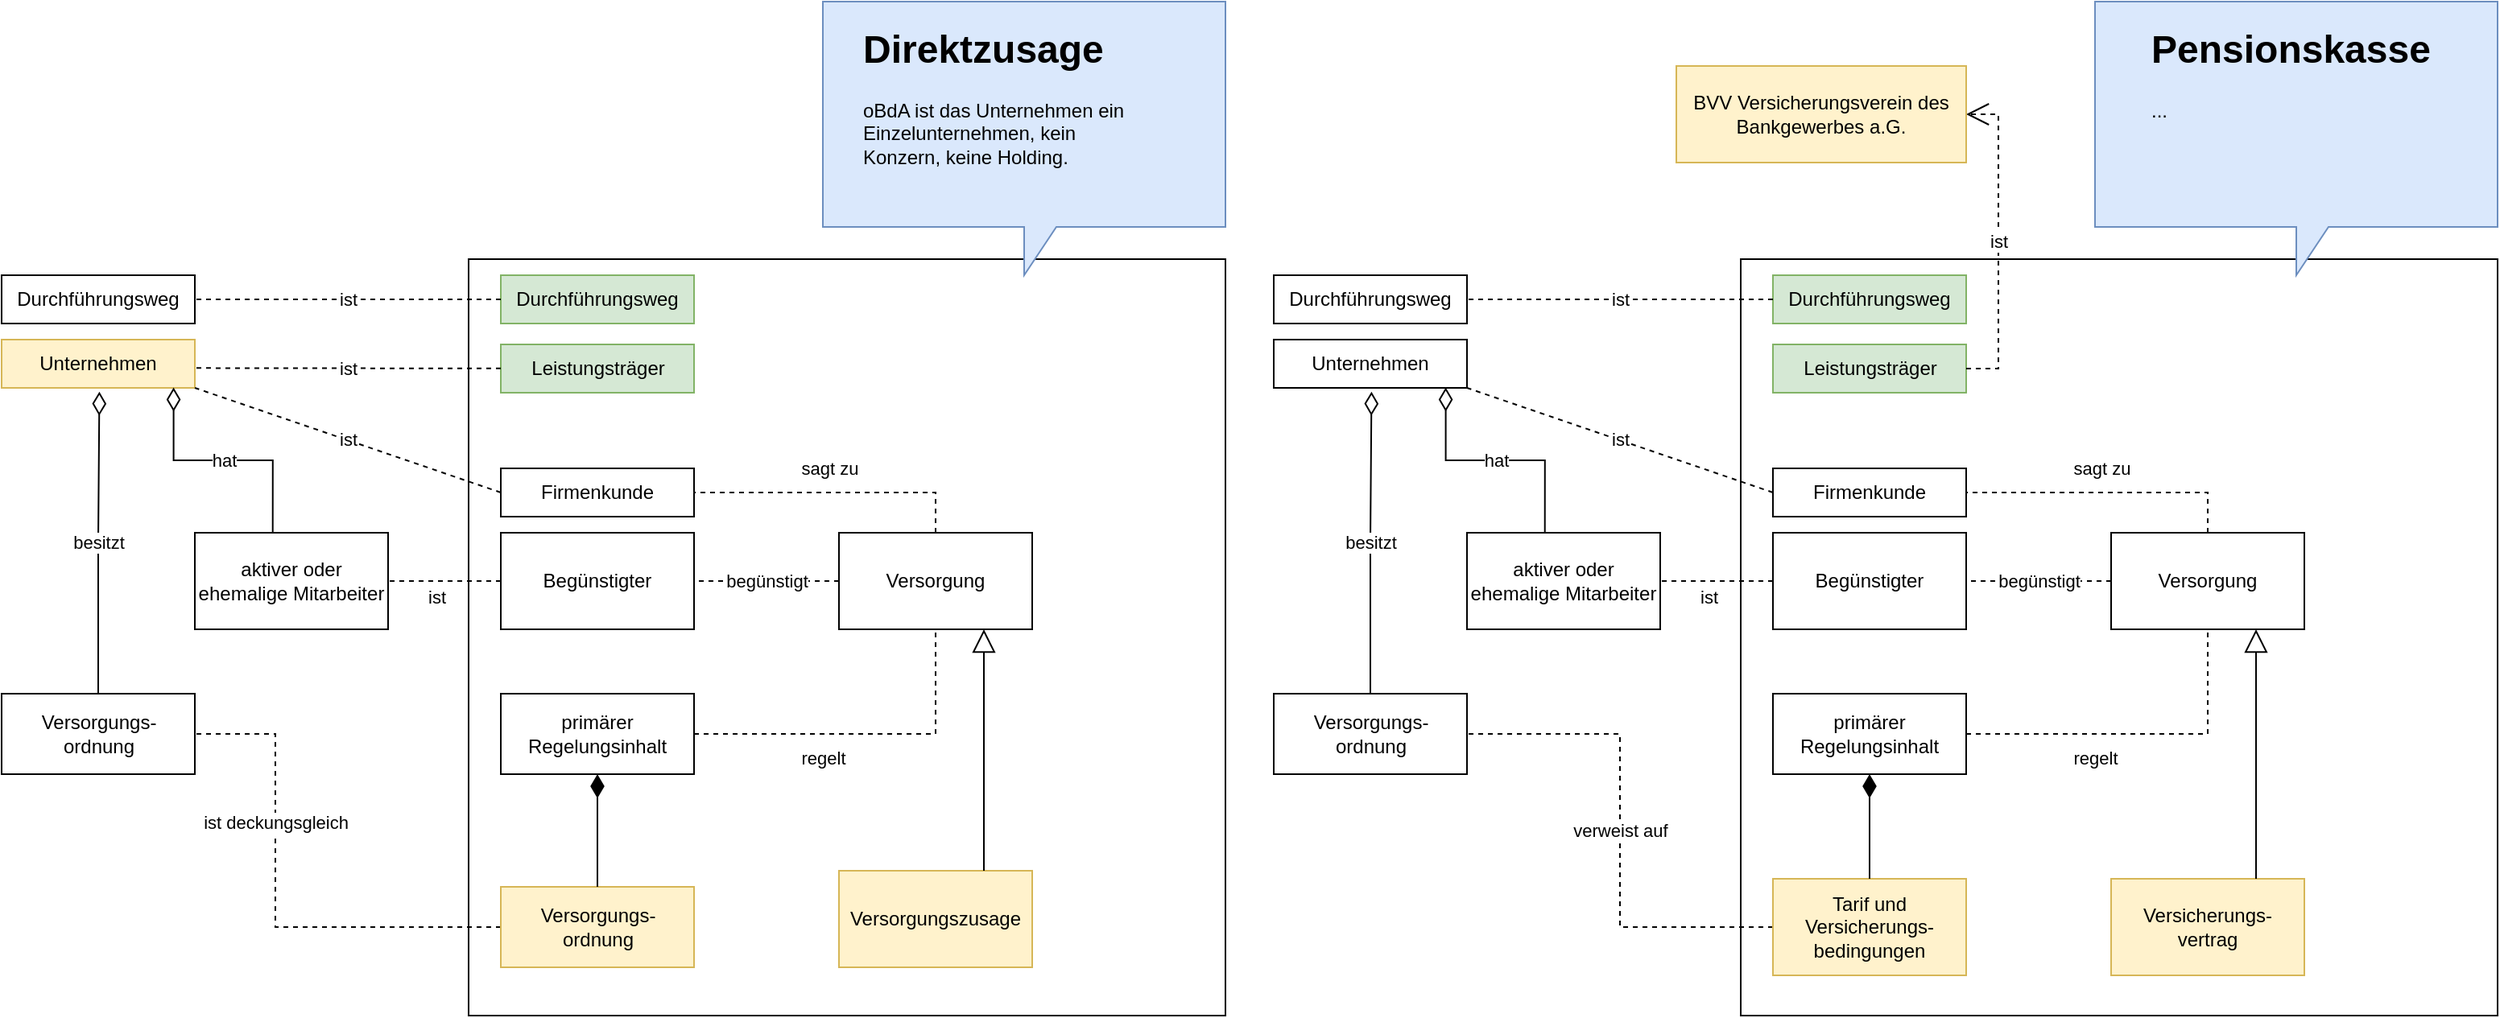 <mxfile version="20.8.20" type="github">
  <diagram id="C-uBXY8Ged-GaZulML1R" name="Seite-1">
    <mxGraphModel dx="1844" dy="1058" grid="1" gridSize="10" guides="1" tooltips="1" connect="1" arrows="1" fold="1" page="1" pageScale="1" pageWidth="1920" pageHeight="1200" math="0" shadow="0">
      <root>
        <mxCell id="0" />
        <mxCell id="1" parent="0" />
        <mxCell id="RzIyw1bG6GVlp3xsneUb-1" value="" style="whiteSpace=wrap;html=1;aspect=fixed;" parent="1" vertex="1">
          <mxGeometry x="400" y="390" width="470" height="470" as="geometry" />
        </mxCell>
        <mxCell id="RzIyw1bG6GVlp3xsneUb-3" value="&lt;div&gt;Unternehmen&lt;/div&gt;" style="rounded=0;whiteSpace=wrap;html=1;fillColor=#fff2cc;strokeColor=#d6b656;" parent="1" vertex="1">
          <mxGeometry x="110" y="440" width="120" height="30" as="geometry" />
        </mxCell>
        <mxCell id="RzIyw1bG6GVlp3xsneUb-6" value="Durchführungsweg" style="rounded=0;whiteSpace=wrap;html=1;" parent="1" vertex="1">
          <mxGeometry x="110" y="400" width="120" height="30" as="geometry" />
        </mxCell>
        <mxCell id="RzIyw1bG6GVlp3xsneUb-7" value="Leistungsträger" style="html=1;fillColor=#d5e8d4;strokeColor=#82b366;" parent="1" vertex="1">
          <mxGeometry x="420" y="443" width="120" height="30" as="geometry" />
        </mxCell>
        <mxCell id="RzIyw1bG6GVlp3xsneUb-9" value="Durchführungsweg" style="rounded=0;whiteSpace=wrap;html=1;fillColor=#d5e8d4;strokeColor=#82b366;" parent="1" vertex="1">
          <mxGeometry x="420" y="400" width="120" height="30" as="geometry" />
        </mxCell>
        <mxCell id="RzIyw1bG6GVlp3xsneUb-11" value="ist" style="endArrow=none;endSize=12;dashed=1;html=1;rounded=0;entryX=0.992;entryY=0.589;entryDx=0;entryDy=0;entryPerimeter=0;startSize=12;endFill=0;" parent="1" source="RzIyw1bG6GVlp3xsneUb-7" target="RzIyw1bG6GVlp3xsneUb-3" edge="1">
          <mxGeometry width="160" relative="1" as="geometry">
            <mxPoint x="410" y="600" as="sourcePoint" />
            <mxPoint x="570" y="600" as="targetPoint" />
          </mxGeometry>
        </mxCell>
        <mxCell id="RzIyw1bG6GVlp3xsneUb-12" value="ist" style="endArrow=none;endSize=12;dashed=1;html=1;rounded=0;entryX=1;entryY=0.5;entryDx=0;entryDy=0;exitX=0;exitY=0.5;exitDx=0;exitDy=0;endFill=0;" parent="1" source="RzIyw1bG6GVlp3xsneUb-9" target="RzIyw1bG6GVlp3xsneUb-6" edge="1">
          <mxGeometry width="160" relative="1" as="geometry">
            <mxPoint x="410" y="600" as="sourcePoint" />
            <mxPoint x="570" y="600" as="targetPoint" />
          </mxGeometry>
        </mxCell>
        <mxCell id="RzIyw1bG6GVlp3xsneUb-13" value="&lt;div&gt;Versorgungs-&lt;/div&gt;&lt;div&gt;ordnung&lt;/div&gt;" style="html=1;" parent="1" vertex="1">
          <mxGeometry x="110" y="660" width="120" height="50" as="geometry" />
        </mxCell>
        <mxCell id="RzIyw1bG6GVlp3xsneUb-17" value="besitzt" style="endArrow=diamondThin;html=1;endSize=12;startArrow=none;startSize=12;startFill=0;edgeStyle=orthogonalEdgeStyle;rounded=0;exitX=0.5;exitY=0;exitDx=0;exitDy=0;entryX=0.506;entryY=1.078;entryDx=0;entryDy=0;entryPerimeter=0;endFill=0;" parent="1" source="RzIyw1bG6GVlp3xsneUb-13" target="RzIyw1bG6GVlp3xsneUb-3" edge="1">
          <mxGeometry relative="1" as="geometry">
            <mxPoint x="200" y="540" as="sourcePoint" />
            <mxPoint x="360" y="540" as="targetPoint" />
          </mxGeometry>
        </mxCell>
        <mxCell id="RzIyw1bG6GVlp3xsneUb-20" value="primärer Regelungsinhalt" style="rounded=0;whiteSpace=wrap;html=1;" parent="1" vertex="1">
          <mxGeometry x="420" y="660" width="120" height="50" as="geometry" />
        </mxCell>
        <mxCell id="RzIyw1bG6GVlp3xsneUb-21" value="Firmenkunde" style="rounded=0;whiteSpace=wrap;html=1;" parent="1" vertex="1">
          <mxGeometry x="420" y="520" width="120" height="30" as="geometry" />
        </mxCell>
        <mxCell id="RzIyw1bG6GVlp3xsneUb-22" value="Begünstigter" style="rounded=0;whiteSpace=wrap;html=1;" parent="1" vertex="1">
          <mxGeometry x="420" y="560" width="120" height="60" as="geometry" />
        </mxCell>
        <mxCell id="RzIyw1bG6GVlp3xsneUb-23" value="aktiver oder ehemalige Mitarbeiter" style="rounded=0;whiteSpace=wrap;html=1;" parent="1" vertex="1">
          <mxGeometry x="230" y="560" width="120" height="60" as="geometry" />
        </mxCell>
        <mxCell id="RzIyw1bG6GVlp3xsneUb-29" value="ist deckungsgleich" style="endArrow=none;endSize=12;dashed=1;html=1;rounded=0;entryX=1;entryY=0.5;entryDx=0;entryDy=0;exitX=0;exitY=0.5;exitDx=0;exitDy=0;edgeStyle=orthogonalEdgeStyle;endFill=0;" parent="1" source="DSj7y4Nlpi_zsEJx6jQW-32" edge="1">
          <mxGeometry x="0.323" width="160" relative="1" as="geometry">
            <mxPoint x="420" y="685" as="sourcePoint" />
            <mxPoint x="230" y="685" as="targetPoint" />
            <Array as="points">
              <mxPoint x="280" y="805" />
              <mxPoint x="280" y="685" />
            </Array>
            <mxPoint as="offset" />
          </mxGeometry>
        </mxCell>
        <mxCell id="RzIyw1bG6GVlp3xsneUb-31" value="hat" style="endArrow=diamondThin;html=1;endSize=12;startArrow=none;startSize=14;startFill=0;edgeStyle=orthogonalEdgeStyle;rounded=0;exitX=0.403;exitY=0.003;exitDx=0;exitDy=0;exitPerimeter=0;entryX=0.89;entryY=0.993;entryDx=0;entryDy=0;entryPerimeter=0;endFill=0;" parent="1" source="RzIyw1bG6GVlp3xsneUb-23" target="RzIyw1bG6GVlp3xsneUb-3" edge="1">
          <mxGeometry relative="1" as="geometry">
            <mxPoint x="460" y="520" as="sourcePoint" />
            <mxPoint x="620" y="520" as="targetPoint" />
          </mxGeometry>
        </mxCell>
        <mxCell id="RzIyw1bG6GVlp3xsneUb-34" value="ist" style="endArrow=none;endSize=12;dashed=1;html=1;rounded=0;entryX=1;entryY=0.5;entryDx=0;entryDy=0;exitX=0;exitY=0.5;exitDx=0;exitDy=0;endFill=0;" parent="1" source="RzIyw1bG6GVlp3xsneUb-22" target="RzIyw1bG6GVlp3xsneUb-23" edge="1">
          <mxGeometry x="0.143" y="10" width="160" relative="1" as="geometry">
            <mxPoint x="460" y="520" as="sourcePoint" />
            <mxPoint x="620" y="520" as="targetPoint" />
            <mxPoint as="offset" />
          </mxGeometry>
        </mxCell>
        <mxCell id="RzIyw1bG6GVlp3xsneUb-35" value="&lt;div&gt;Versorgung&lt;/div&gt;" style="rounded=0;whiteSpace=wrap;html=1;" parent="1" vertex="1">
          <mxGeometry x="630" y="560" width="120" height="60" as="geometry" />
        </mxCell>
        <mxCell id="RzIyw1bG6GVlp3xsneUb-36" value="sagt zu" style="endArrow=none;endSize=12;dashed=1;html=1;rounded=0;exitX=0.5;exitY=0;exitDx=0;exitDy=0;entryX=1;entryY=0.5;entryDx=0;entryDy=0;endFill=0;" parent="1" source="RzIyw1bG6GVlp3xsneUb-35" target="RzIyw1bG6GVlp3xsneUb-21" edge="1">
          <mxGeometry x="0.04" y="-15" width="160" relative="1" as="geometry">
            <mxPoint x="500" y="510" as="sourcePoint" />
            <mxPoint x="660" y="510" as="targetPoint" />
            <Array as="points">
              <mxPoint x="690" y="535" />
            </Array>
            <mxPoint as="offset" />
          </mxGeometry>
        </mxCell>
        <mxCell id="RzIyw1bG6GVlp3xsneUb-37" value="begünstigt" style="endArrow=none;endSize=12;dashed=1;html=1;rounded=0;entryX=1;entryY=0.5;entryDx=0;entryDy=0;endFill=0;" parent="1" source="RzIyw1bG6GVlp3xsneUb-35" target="RzIyw1bG6GVlp3xsneUb-22" edge="1">
          <mxGeometry width="160" relative="1" as="geometry">
            <mxPoint x="460" y="520" as="sourcePoint" />
            <mxPoint x="620" y="520" as="targetPoint" />
          </mxGeometry>
        </mxCell>
        <mxCell id="RzIyw1bG6GVlp3xsneUb-38" value="ist" style="endArrow=none;endSize=12;dashed=1;html=1;rounded=0;exitX=0;exitY=0.5;exitDx=0;exitDy=0;entryX=1;entryY=1;entryDx=0;entryDy=0;endFill=0;" parent="1" source="RzIyw1bG6GVlp3xsneUb-21" target="RzIyw1bG6GVlp3xsneUb-3" edge="1">
          <mxGeometry width="160" relative="1" as="geometry">
            <mxPoint x="460" y="540" as="sourcePoint" />
            <mxPoint x="620" y="540" as="targetPoint" />
          </mxGeometry>
        </mxCell>
        <mxCell id="RzIyw1bG6GVlp3xsneUb-39" value="regelt" style="endArrow=none;endSize=12;dashed=1;html=1;rounded=0;exitX=1;exitY=0.5;exitDx=0;exitDy=0;entryX=0.5;entryY=1;entryDx=0;entryDy=0;endFill=0;" parent="1" source="RzIyw1bG6GVlp3xsneUb-20" target="RzIyw1bG6GVlp3xsneUb-35" edge="1">
          <mxGeometry x="-0.256" y="-15" width="160" relative="1" as="geometry">
            <mxPoint x="570" y="680" as="sourcePoint" />
            <mxPoint x="730" y="680" as="targetPoint" />
            <Array as="points">
              <mxPoint x="690" y="685" />
            </Array>
            <mxPoint as="offset" />
          </mxGeometry>
        </mxCell>
        <mxCell id="DSj7y4Nlpi_zsEJx6jQW-2" value="" style="whiteSpace=wrap;html=1;aspect=fixed;" vertex="1" parent="1">
          <mxGeometry x="1190" y="390" width="470" height="470" as="geometry" />
        </mxCell>
        <mxCell id="DSj7y4Nlpi_zsEJx6jQW-3" value="&lt;div&gt;Unternehmen&lt;/div&gt;" style="rounded=0;whiteSpace=wrap;html=1;" vertex="1" parent="1">
          <mxGeometry x="900" y="440" width="120" height="30" as="geometry" />
        </mxCell>
        <mxCell id="DSj7y4Nlpi_zsEJx6jQW-4" value="Durchführungsweg" style="rounded=0;whiteSpace=wrap;html=1;" vertex="1" parent="1">
          <mxGeometry x="900" y="400" width="120" height="30" as="geometry" />
        </mxCell>
        <mxCell id="DSj7y4Nlpi_zsEJx6jQW-5" value="Leistungsträger" style="html=1;fillColor=#d5e8d4;strokeColor=#82b366;" vertex="1" parent="1">
          <mxGeometry x="1210" y="443" width="120" height="30" as="geometry" />
        </mxCell>
        <mxCell id="DSj7y4Nlpi_zsEJx6jQW-6" value="Durchführungsweg" style="rounded=0;whiteSpace=wrap;html=1;fillColor=#d5e8d4;strokeColor=#82b366;" vertex="1" parent="1">
          <mxGeometry x="1210" y="400" width="120" height="30" as="geometry" />
        </mxCell>
        <mxCell id="DSj7y4Nlpi_zsEJx6jQW-7" value="ist" style="endArrow=open;endSize=12;dashed=1;html=1;rounded=0;entryX=1;entryY=0.5;entryDx=0;entryDy=0;exitX=1;exitY=0.5;exitDx=0;exitDy=0;edgeStyle=orthogonalEdgeStyle;" edge="1" source="DSj7y4Nlpi_zsEJx6jQW-5" target="DSj7y4Nlpi_zsEJx6jQW-27" parent="1">
          <mxGeometry width="160" relative="1" as="geometry">
            <mxPoint x="1200" y="600" as="sourcePoint" />
            <mxPoint x="1360" y="600" as="targetPoint" />
            <Array as="points">
              <mxPoint x="1350" y="458" />
              <mxPoint x="1350" y="300" />
            </Array>
          </mxGeometry>
        </mxCell>
        <mxCell id="DSj7y4Nlpi_zsEJx6jQW-8" value="ist" style="endArrow=none;endSize=12;dashed=1;html=1;rounded=0;entryX=1;entryY=0.5;entryDx=0;entryDy=0;exitX=0;exitY=0.5;exitDx=0;exitDy=0;endFill=0;" edge="1" source="DSj7y4Nlpi_zsEJx6jQW-6" target="DSj7y4Nlpi_zsEJx6jQW-4" parent="1">
          <mxGeometry width="160" relative="1" as="geometry">
            <mxPoint x="1200" y="600" as="sourcePoint" />
            <mxPoint x="1360" y="600" as="targetPoint" />
          </mxGeometry>
        </mxCell>
        <mxCell id="DSj7y4Nlpi_zsEJx6jQW-9" value="&lt;div&gt;Versorgungs-&lt;/div&gt;&lt;div&gt;ordnung&lt;/div&gt;" style="html=1;" vertex="1" parent="1">
          <mxGeometry x="900" y="660" width="120" height="50" as="geometry" />
        </mxCell>
        <mxCell id="DSj7y4Nlpi_zsEJx6jQW-10" value="besitzt" style="endArrow=diamondThin;html=1;endSize=12;startArrow=none;startSize=12;startFill=0;edgeStyle=orthogonalEdgeStyle;rounded=0;exitX=0.5;exitY=0;exitDx=0;exitDy=0;entryX=0.506;entryY=1.078;entryDx=0;entryDy=0;entryPerimeter=0;endFill=0;" edge="1" source="DSj7y4Nlpi_zsEJx6jQW-9" target="DSj7y4Nlpi_zsEJx6jQW-3" parent="1">
          <mxGeometry relative="1" as="geometry">
            <mxPoint x="990" y="540" as="sourcePoint" />
            <mxPoint x="1150" y="540" as="targetPoint" />
          </mxGeometry>
        </mxCell>
        <mxCell id="DSj7y4Nlpi_zsEJx6jQW-13" value="primärer Regelungsinhalt" style="rounded=0;whiteSpace=wrap;html=1;" vertex="1" parent="1">
          <mxGeometry x="1210" y="660" width="120" height="50" as="geometry" />
        </mxCell>
        <mxCell id="DSj7y4Nlpi_zsEJx6jQW-14" value="Firmenkunde" style="rounded=0;whiteSpace=wrap;html=1;" vertex="1" parent="1">
          <mxGeometry x="1210" y="520" width="120" height="30" as="geometry" />
        </mxCell>
        <mxCell id="DSj7y4Nlpi_zsEJx6jQW-15" value="Begünstigter" style="rounded=0;whiteSpace=wrap;html=1;" vertex="1" parent="1">
          <mxGeometry x="1210" y="560" width="120" height="60" as="geometry" />
        </mxCell>
        <mxCell id="DSj7y4Nlpi_zsEJx6jQW-16" value="aktiver oder ehemalige Mitarbeiter" style="rounded=0;whiteSpace=wrap;html=1;" vertex="1" parent="1">
          <mxGeometry x="1020" y="560" width="120" height="60" as="geometry" />
        </mxCell>
        <mxCell id="DSj7y4Nlpi_zsEJx6jQW-17" value="verweist auf" style="endArrow=none;endSize=12;dashed=1;html=1;rounded=0;entryX=1;entryY=0.5;entryDx=0;entryDy=0;exitX=0;exitY=0.5;exitDx=0;exitDy=0;edgeStyle=orthogonalEdgeStyle;endFill=0;startArrow=none;startFill=0;" edge="1" source="DSj7y4Nlpi_zsEJx6jQW-31" target="DSj7y4Nlpi_zsEJx6jQW-9" parent="1">
          <mxGeometry width="160" relative="1" as="geometry">
            <mxPoint x="1250" y="520" as="sourcePoint" />
            <mxPoint x="1410" y="520" as="targetPoint" />
          </mxGeometry>
        </mxCell>
        <mxCell id="DSj7y4Nlpi_zsEJx6jQW-18" value="hat" style="endArrow=diamondThin;html=1;endSize=12;startArrow=none;startSize=12;startFill=0;edgeStyle=orthogonalEdgeStyle;rounded=0;exitX=0.403;exitY=0.003;exitDx=0;exitDy=0;exitPerimeter=0;entryX=0.89;entryY=0.993;entryDx=0;entryDy=0;entryPerimeter=0;endFill=0;" edge="1" source="DSj7y4Nlpi_zsEJx6jQW-16" target="DSj7y4Nlpi_zsEJx6jQW-3" parent="1">
          <mxGeometry relative="1" as="geometry">
            <mxPoint x="1250" y="520" as="sourcePoint" />
            <mxPoint x="1410" y="520" as="targetPoint" />
          </mxGeometry>
        </mxCell>
        <mxCell id="DSj7y4Nlpi_zsEJx6jQW-21" value="ist" style="endArrow=none;endSize=12;dashed=1;html=1;rounded=0;entryX=1;entryY=0.5;entryDx=0;entryDy=0;exitX=0;exitY=0.5;exitDx=0;exitDy=0;startArrow=none;startFill=0;endFill=0;" edge="1" source="DSj7y4Nlpi_zsEJx6jQW-15" target="DSj7y4Nlpi_zsEJx6jQW-16" parent="1">
          <mxGeometry x="0.143" y="10" width="160" relative="1" as="geometry">
            <mxPoint x="1250" y="520" as="sourcePoint" />
            <mxPoint x="1410" y="520" as="targetPoint" />
            <mxPoint as="offset" />
          </mxGeometry>
        </mxCell>
        <mxCell id="DSj7y4Nlpi_zsEJx6jQW-22" value="&lt;div&gt;Versorgung&lt;/div&gt;" style="rounded=0;whiteSpace=wrap;html=1;" vertex="1" parent="1">
          <mxGeometry x="1420" y="560" width="120" height="60" as="geometry" />
        </mxCell>
        <mxCell id="DSj7y4Nlpi_zsEJx6jQW-23" value="sagt zu" style="endArrow=none;endSize=12;dashed=1;html=1;rounded=0;exitX=0.5;exitY=0;exitDx=0;exitDy=0;entryX=1;entryY=0.5;entryDx=0;entryDy=0;endFill=0;" edge="1" source="DSj7y4Nlpi_zsEJx6jQW-22" target="DSj7y4Nlpi_zsEJx6jQW-14" parent="1">
          <mxGeometry x="0.04" y="-15" width="160" relative="1" as="geometry">
            <mxPoint x="1290" y="510" as="sourcePoint" />
            <mxPoint x="1450" y="510" as="targetPoint" />
            <Array as="points">
              <mxPoint x="1480" y="535" />
            </Array>
            <mxPoint as="offset" />
          </mxGeometry>
        </mxCell>
        <mxCell id="DSj7y4Nlpi_zsEJx6jQW-24" value="begünstigt" style="endArrow=none;endSize=12;dashed=1;html=1;rounded=0;entryX=1;entryY=0.5;entryDx=0;entryDy=0;endFill=0;" edge="1" source="DSj7y4Nlpi_zsEJx6jQW-22" target="DSj7y4Nlpi_zsEJx6jQW-15" parent="1">
          <mxGeometry width="160" relative="1" as="geometry">
            <mxPoint x="1250" y="520" as="sourcePoint" />
            <mxPoint x="1410" y="520" as="targetPoint" />
          </mxGeometry>
        </mxCell>
        <mxCell id="DSj7y4Nlpi_zsEJx6jQW-25" value="ist" style="endArrow=none;endSize=12;dashed=1;html=1;rounded=0;exitX=0;exitY=0.5;exitDx=0;exitDy=0;entryX=1;entryY=1;entryDx=0;entryDy=0;endFill=0;" edge="1" source="DSj7y4Nlpi_zsEJx6jQW-14" target="DSj7y4Nlpi_zsEJx6jQW-3" parent="1">
          <mxGeometry width="160" relative="1" as="geometry">
            <mxPoint x="1250" y="540" as="sourcePoint" />
            <mxPoint x="1410" y="540" as="targetPoint" />
          </mxGeometry>
        </mxCell>
        <mxCell id="DSj7y4Nlpi_zsEJx6jQW-26" value="regelt" style="endArrow=none;endSize=12;dashed=1;html=1;rounded=0;exitX=1;exitY=0.5;exitDx=0;exitDy=0;entryX=0.5;entryY=1;entryDx=0;entryDy=0;endFill=0;" edge="1" source="DSj7y4Nlpi_zsEJx6jQW-13" target="DSj7y4Nlpi_zsEJx6jQW-22" parent="1">
          <mxGeometry x="-0.256" y="-15" width="160" relative="1" as="geometry">
            <mxPoint x="1360" y="680" as="sourcePoint" />
            <mxPoint x="1520" y="680" as="targetPoint" />
            <Array as="points">
              <mxPoint x="1480" y="685" />
            </Array>
            <mxPoint as="offset" />
          </mxGeometry>
        </mxCell>
        <mxCell id="DSj7y4Nlpi_zsEJx6jQW-27" value="BVV Versicherungsverein des Bankgewerbes a.G." style="rounded=0;whiteSpace=wrap;html=1;fillColor=#fff2cc;strokeColor=#d6b656;" vertex="1" parent="1">
          <mxGeometry x="1150" y="270" width="180" height="60" as="geometry" />
        </mxCell>
        <mxCell id="DSj7y4Nlpi_zsEJx6jQW-28" value="" style="shape=callout;whiteSpace=wrap;html=1;perimeter=calloutPerimeter;fillColor=#dae8fc;strokeColor=#6c8ebf;" vertex="1" parent="1">
          <mxGeometry x="620" y="230" width="250" height="170" as="geometry" />
        </mxCell>
        <mxCell id="RzIyw1bG6GVlp3xsneUb-26" value="&lt;h1&gt;Direktzusage&lt;br&gt;&lt;/h1&gt;&lt;p&gt;oBdA ist das Unternehmen ein Einzelunternehmen, kein Konzern, keine Holding.&lt;br&gt;&lt;/p&gt;" style="text;html=1;strokeColor=none;fillColor=none;spacing=5;spacingTop=-20;whiteSpace=wrap;overflow=hidden;rounded=0;" parent="1" vertex="1">
          <mxGeometry x="640" y="240" width="190" height="120" as="geometry" />
        </mxCell>
        <mxCell id="DSj7y4Nlpi_zsEJx6jQW-29" value="" style="shape=callout;whiteSpace=wrap;html=1;perimeter=calloutPerimeter;fillColor=#dae8fc;strokeColor=#6c8ebf;" vertex="1" parent="1">
          <mxGeometry x="1410" y="230" width="250" height="170" as="geometry" />
        </mxCell>
        <mxCell id="DSj7y4Nlpi_zsEJx6jQW-30" value="&lt;h1&gt;Pensionskasse&lt;br&gt;&lt;/h1&gt;&lt;p&gt;...&lt;br&gt;&lt;/p&gt;" style="text;html=1;strokeColor=none;fillColor=none;spacing=5;spacingTop=-20;whiteSpace=wrap;overflow=hidden;rounded=0;" vertex="1" parent="1">
          <mxGeometry x="1440" y="240" width="190" height="120" as="geometry" />
        </mxCell>
        <mxCell id="DSj7y4Nlpi_zsEJx6jQW-31" value="Tarif und Versicherungs-bedingungen" style="rounded=0;whiteSpace=wrap;html=1;fillColor=#fff2cc;strokeColor=#d6b656;" vertex="1" parent="1">
          <mxGeometry x="1210" y="775" width="120" height="60" as="geometry" />
        </mxCell>
        <mxCell id="DSj7y4Nlpi_zsEJx6jQW-32" value="&lt;div&gt;Versorgungs-&lt;/div&gt;&lt;div&gt;ordnung&lt;/div&gt;" style="html=1;fillColor=#fff2cc;strokeColor=#d6b656;" vertex="1" parent="1">
          <mxGeometry x="420" y="780" width="120" height="50" as="geometry" />
        </mxCell>
        <mxCell id="DSj7y4Nlpi_zsEJx6jQW-33" value="" style="endArrow=none;endFill=0;endSize=12;html=1;rounded=0;entryX=0.5;entryY=0;entryDx=0;entryDy=0;exitX=0.5;exitY=1;exitDx=0;exitDy=0;startArrow=diamondThin;startFill=1;startSize=12;" edge="1" parent="1" source="DSj7y4Nlpi_zsEJx6jQW-13" target="DSj7y4Nlpi_zsEJx6jQW-31">
          <mxGeometry width="160" relative="1" as="geometry">
            <mxPoint x="1030" y="870" as="sourcePoint" />
            <mxPoint x="940" y="630" as="targetPoint" />
          </mxGeometry>
        </mxCell>
        <mxCell id="DSj7y4Nlpi_zsEJx6jQW-34" value="" style="endArrow=none;endFill=0;endSize=12;html=1;rounded=0;exitX=0.5;exitY=1;exitDx=0;exitDy=0;entryX=0.5;entryY=0;entryDx=0;entryDy=0;startArrow=diamondThin;startFill=1;strokeWidth=1;targetPerimeterSpacing=0;startSize=12;" edge="1" parent="1" source="RzIyw1bG6GVlp3xsneUb-20" target="DSj7y4Nlpi_zsEJx6jQW-32">
          <mxGeometry width="160" relative="1" as="geometry">
            <mxPoint x="720" y="970" as="sourcePoint" />
            <mxPoint x="940" y="630" as="targetPoint" />
            <Array as="points" />
          </mxGeometry>
        </mxCell>
        <mxCell id="DSj7y4Nlpi_zsEJx6jQW-35" value="Versorgungszusage" style="rounded=0;whiteSpace=wrap;html=1;fillColor=#fff2cc;strokeColor=#d6b656;" vertex="1" parent="1">
          <mxGeometry x="630" y="770" width="120" height="60" as="geometry" />
        </mxCell>
        <mxCell id="DSj7y4Nlpi_zsEJx6jQW-37" value="Versicherungs- vertrag" style="rounded=0;whiteSpace=wrap;html=1;fillColor=#fff2cc;strokeColor=#d6b656;" vertex="1" parent="1">
          <mxGeometry x="1420" y="775" width="120" height="60" as="geometry" />
        </mxCell>
        <mxCell id="DSj7y4Nlpi_zsEJx6jQW-39" value="" style="endArrow=block;endSize=12;endFill=0;html=1;rounded=0;exitX=0.75;exitY=0;exitDx=0;exitDy=0;entryX=0.75;entryY=1;entryDx=0;entryDy=0;" edge="1" parent="1" source="DSj7y4Nlpi_zsEJx6jQW-35" target="RzIyw1bG6GVlp3xsneUb-35">
          <mxGeometry width="160" relative="1" as="geometry">
            <mxPoint x="780" y="630" as="sourcePoint" />
            <mxPoint x="940" y="630" as="targetPoint" />
          </mxGeometry>
        </mxCell>
        <mxCell id="DSj7y4Nlpi_zsEJx6jQW-40" value="" style="endArrow=block;endSize=12;endFill=0;html=1;rounded=0;entryX=0.75;entryY=1;entryDx=0;entryDy=0;exitX=0.75;exitY=0;exitDx=0;exitDy=0;" edge="1" parent="1" source="DSj7y4Nlpi_zsEJx6jQW-37" target="DSj7y4Nlpi_zsEJx6jQW-22">
          <mxGeometry width="160" relative="1" as="geometry">
            <mxPoint x="1520" y="790" as="sourcePoint" />
            <mxPoint x="1520" y="640" as="targetPoint" />
          </mxGeometry>
        </mxCell>
      </root>
    </mxGraphModel>
  </diagram>
</mxfile>
